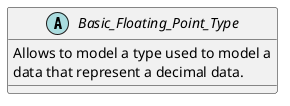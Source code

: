 @startuml

abstract class Basic_Floating_Point_Type
{
  Allows to model a type used to model a
  data that represent a decimal data.
}

@enduml